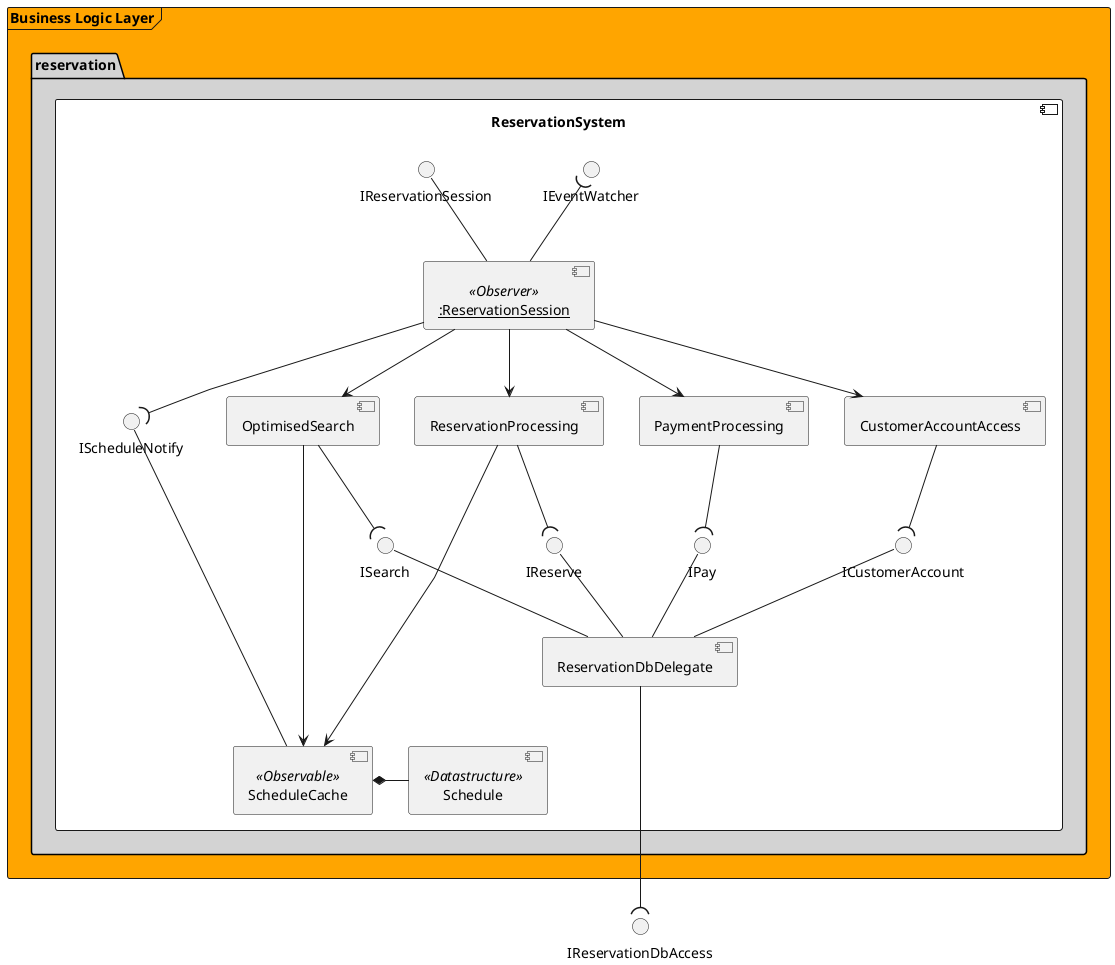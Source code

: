 @startuml

'skinparam linetype ortho
skinparam linetype polyline
'skinparam monochrome true

skinparam package {
    backgroundColor lightgrey
}

interface IReservationDbAccess

frame "Business Logic Layer" #orange {
    package "reservation" {
        component ReservationSystem #white {
            interface IEventWatcher
            interface IReservationSession
            interface ICustomerAccount
            interface IPay
            interface IReserve
            interface ISearch
            interface IScheduleNotify
            component [<u>:ReservationSession] <<Observer>> as ReservationSession
            component [ScheduleCache] <<Observable>> as ScheduleCache
            component [Schedule] <<Datastructure>> as Schedule
            component OptimisedSearch
            component ReservationProcessing
            component PaymentProcessing
            component CustomerAccountAccess
            component ReservationDbDelegate

            IReservationSession -- ReservationSession
            IPay -- ReservationDbDelegate
            IReserve -- ReservationDbDelegate
            ISearch -- ReservationDbDelegate
            ICustomerAccount -- ReservationDbDelegate
            IScheduleNotify ---- ScheduleCache

            ScheduleCache *- Schedule
            ReservationSession -up-( IEventWatcher
            ReservationSession --> OptimisedSearch
            ReservationSession --> PaymentProcessing
            ReservationSession --> ReservationProcessing
            ReservationSession --> CustomerAccountAccess
            OptimisedSearch --> ScheduleCache
            ReservationSession --( IScheduleNotify
            ReservationProcessing --> ScheduleCache

            OptimisedSearch --( ISearch
            ReservationProcessing  --( IReserve
            CustomerAccountAccess   --( ICustomerAccount
            PaymentProcessing --( IPay
        }
    }

    ReservationDbDelegate ---( IReservationDbAccess
}

@enduml